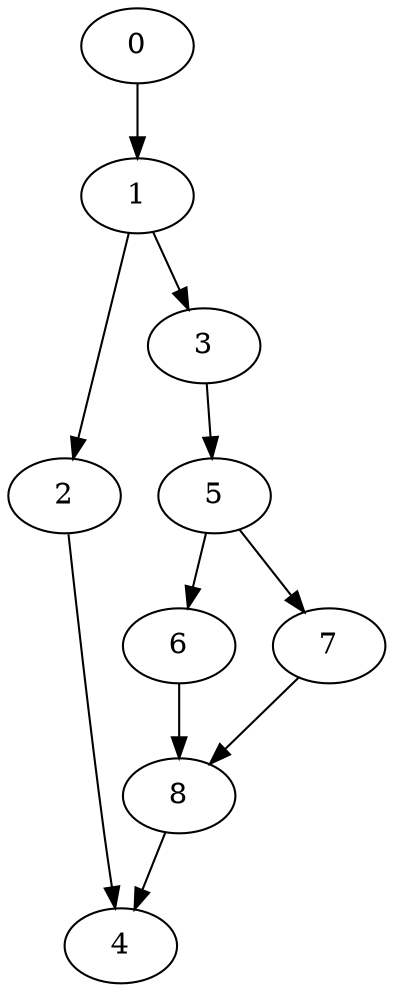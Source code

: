 digraph "nested else case" {
  0 -> 1;
  1 -> 2;
  1 -> 3;
  2 -> 4;
  3 -> 5;
  5 -> 6;
  5 -> 7;
  6 -> 8;
  7 -> 8;
  8 -> 4;
}
